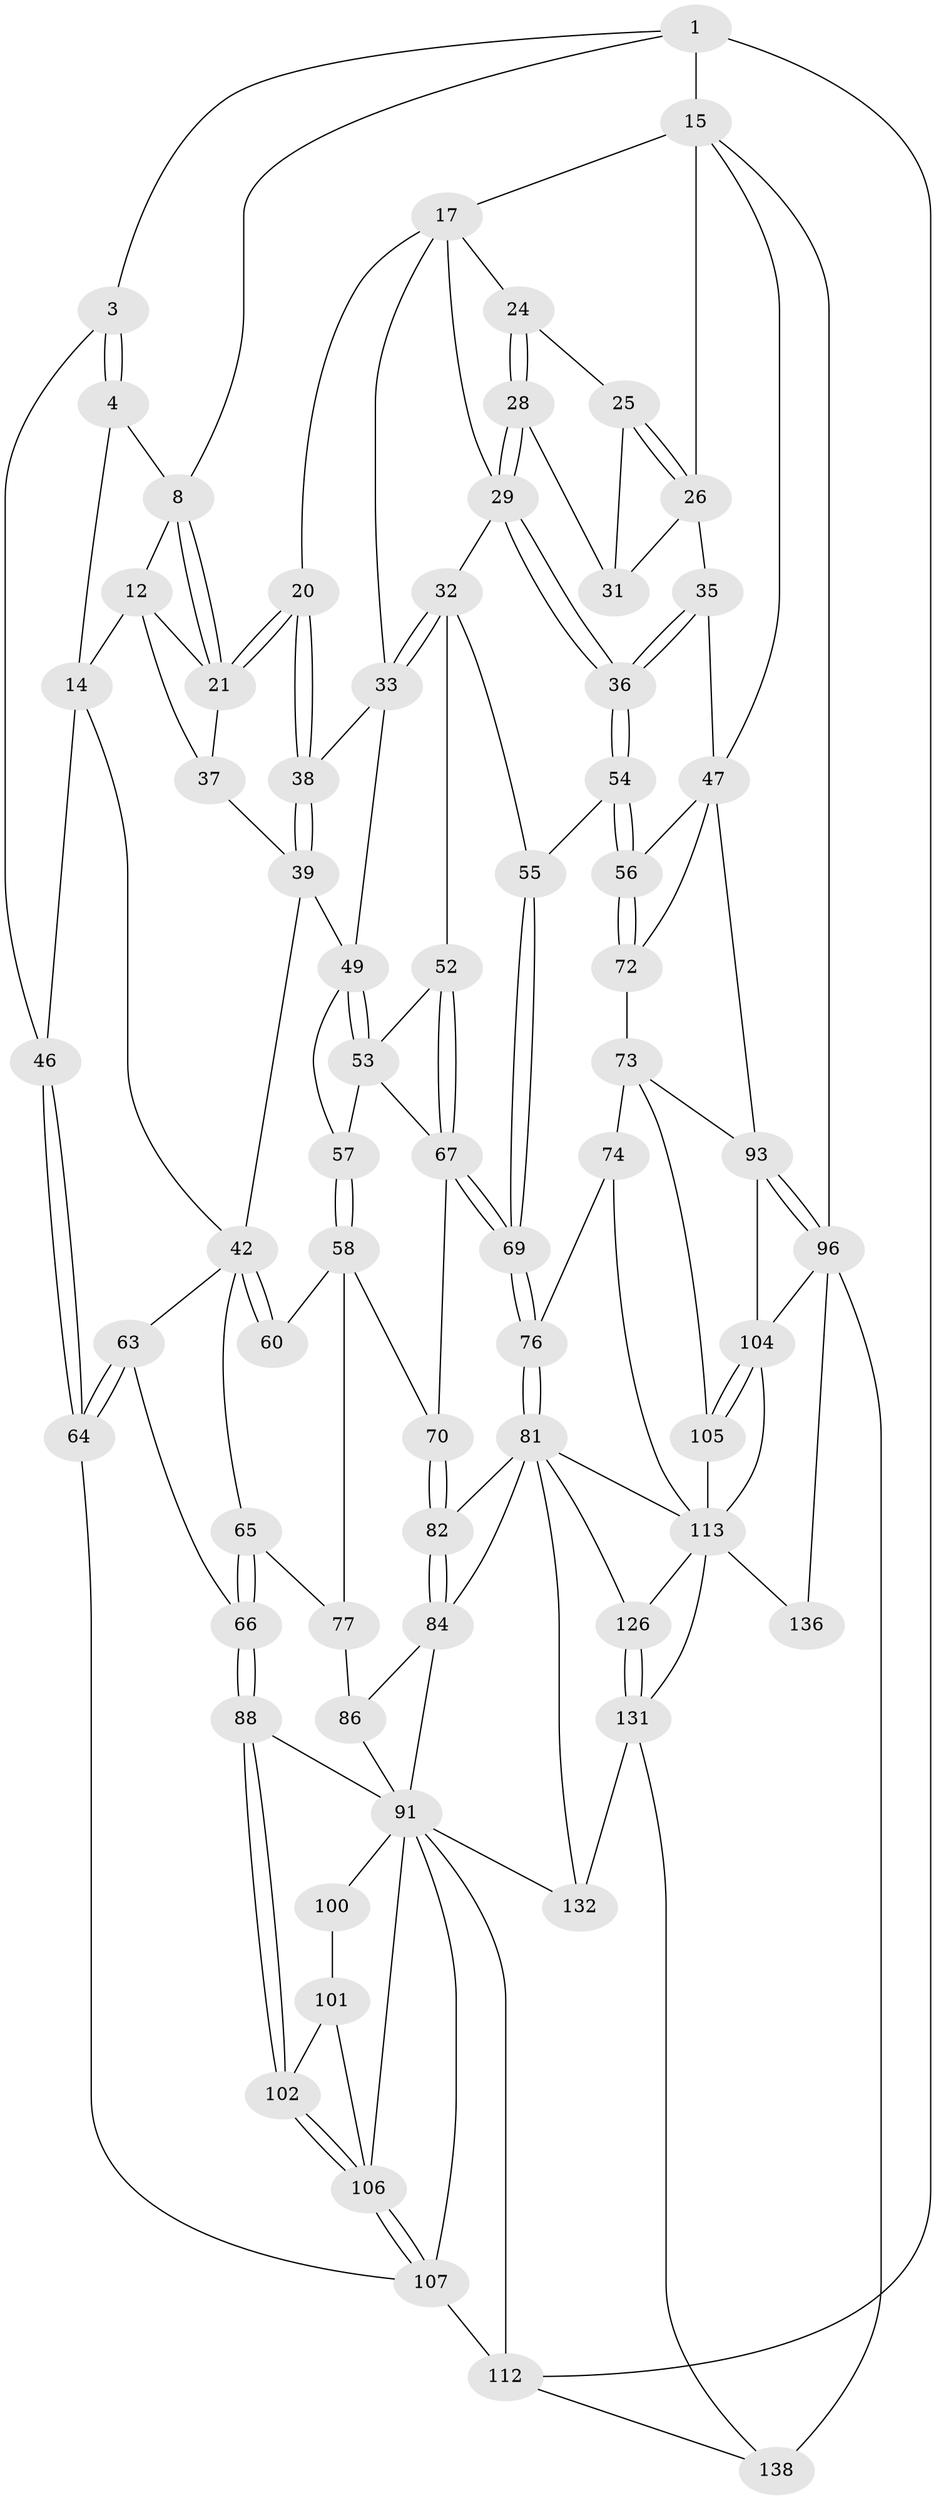 // original degree distribution, {3: 0.02158273381294964, 6: 0.2014388489208633, 5: 0.5683453237410072, 4: 0.20863309352517986}
// Generated by graph-tools (version 1.1) at 2025/17/03/09/25 04:17:04]
// undirected, 69 vertices, 158 edges
graph export_dot {
graph [start="1"]
  node [color=gray90,style=filled];
  1 [pos="+0.12693589659029253+0",super="+7+2"];
  3 [pos="+0+0.01764918990392815"];
  4 [pos="+0+0.07621729142256399",super="+5"];
  8 [pos="+0.45118856785591355+0",super="+9"];
  12 [pos="+0.2558004856744761+0.13519244860867125",super="+13"];
  14 [pos="+0.13395836755429208+0.21553701288294783",super="+23"];
  15 [pos="+0.6637590887592364+0",super="+16"];
  17 [pos="+0.7190329417326173+0",super="+18"];
  20 [pos="+0.4508589493416695+0.18144769143224618"];
  21 [pos="+0.43827714949845303+0.1701410911401653",super="+22"];
  24 [pos="+0.7438272236498661+0.007808720904443447"];
  25 [pos="+0.933476123700364+0.07395445481168493"];
  26 [pos="+1+0.11252410591255471",super="+34"];
  28 [pos="+0.8112012723904777+0.16760511214947252"];
  29 [pos="+0.7366021873930089+0.28494833158937244",super="+30"];
  31 [pos="+0.8812462331836268+0.20897516131503238"];
  32 [pos="+0.6150610774094795+0.30539810698879516",super="+51"];
  33 [pos="+0.5755297302011244+0.3042711413024373",super="+41"];
  35 [pos="+0.9004592633872279+0.270918748131053"];
  36 [pos="+0.7666356809530134+0.343131834928999"];
  37 [pos="+0.3091438419159732+0.2907569863390277"];
  38 [pos="+0.47130031519275994+0.28065310281353695"];
  39 [pos="+0.45566358454729733+0.3461568303578879",super="+40"];
  42 [pos="+0.30106718941714217+0.32648820197966344",super="+43"];
  46 [pos="+0+0.4157633692851304"];
  47 [pos="+1+0.3822499702106909",super="+83+48"];
  49 [pos="+0.5398682888714466+0.34653042984183674",super="+50"];
  52 [pos="+0.5853961711616924+0.4263018593657656"];
  53 [pos="+0.567931140536115+0.418599305969961",super="+61"];
  54 [pos="+0.7660707319361794+0.40603899746769084"];
  55 [pos="+0.7516069406660221+0.4124866957859824"];
  56 [pos="+0.8622545506433711+0.4641122314970118"];
  57 [pos="+0.45145718411554575+0.42379806220385097"];
  58 [pos="+0.41176915591443203+0.44684919752479",super="+59+71"];
  60 [pos="+0.3477493796194304+0.4412683445863104"];
  63 [pos="+0.037926978363044365+0.5268183123868072"];
  64 [pos="+0+0.49667702931665864"];
  65 [pos="+0.23395519076937682+0.4968215840319029"];
  66 [pos="+0.06146993218881269+0.5434840995362278"];
  67 [pos="+0.6163590643119664+0.48712828752855086",super="+68"];
  69 [pos="+0.6538159832068956+0.5060735297143606"];
  70 [pos="+0.5072120916370889+0.5551479538815489"];
  72 [pos="+0.883611986018981+0.5008996628227584"];
  73 [pos="+0.8758788736662055+0.5252093821253904",super="+95"];
  74 [pos="+0.7705830980439276+0.5849773471995104",super="+75"];
  76 [pos="+0.6782976674993193+0.6176433340198364"];
  77 [pos="+0.3466313936339953+0.4608392577043158",super="+80+78"];
  81 [pos="+0.5787517565403814+0.6643629366595528",super="+116"];
  82 [pos="+0.557512984108437+0.6579921428247357"];
  84 [pos="+0.4401913302217842+0.6913019767394627",super="+85"];
  86 [pos="+0.3752363462012545+0.6330482255444505",super="+87"];
  88 [pos="+0.06869559533484518+0.5515680068549695",super="+89"];
  91 [pos="+0.26506650172842233+0.665052304778676",super="+92+99"];
  93 [pos="+1+0.5977910117757366",super="+94"];
  96 [pos="+1+0.8484741477108584",super="+127"];
  100 [pos="+0.21125012204692684+0.7081435316299494"];
  101 [pos="+0.20714356963768235+0.7088271137782768"];
  102 [pos="+0.09290020479542568+0.6499320056818588"];
  104 [pos="+0.8449392038954016+0.7198710708396151",super="+123"];
  105 [pos="+0.8425546784072526+0.7087487986898829"];
  106 [pos="+0.1009367706019411+0.7474288822123583",super="+117"];
  107 [pos="+0+0.7762865563194915",super="+108"];
  112 [pos="+0+1",super="+134"];
  113 [pos="+0.6961214137256743+0.6437713829584163",super="+114"];
  126 [pos="+0.565716374192964+0.8934710679474148"];
  131 [pos="+0.6372592057005545+0.9401526417735366",super="+139"];
  132 [pos="+0.3154473412901741+1"];
  136 [pos="+0.7939168115136885+0.8853619920575109"];
  138 [pos="+0.8341428334459801+1"];
  1 -- 8;
  1 -- 15 [weight=2];
  1 -- 3;
  1 -- 112;
  3 -- 4;
  3 -- 4;
  3 -- 46;
  4 -- 14 [weight=2];
  4 -- 8 [weight=2];
  8 -- 21;
  8 -- 21;
  8 -- 12;
  12 -- 21;
  12 -- 37;
  12 -- 14;
  14 -- 46;
  14 -- 42;
  15 -- 17;
  15 -- 96;
  15 -- 26;
  15 -- 47;
  17 -- 24;
  17 -- 20;
  17 -- 29;
  17 -- 33;
  20 -- 21;
  20 -- 21;
  20 -- 38;
  20 -- 38;
  21 -- 37;
  24 -- 25;
  24 -- 28;
  24 -- 28;
  25 -- 26;
  25 -- 26;
  25 -- 31;
  26 -- 35;
  26 -- 31;
  28 -- 29;
  28 -- 29;
  28 -- 31;
  29 -- 36;
  29 -- 36;
  29 -- 32;
  32 -- 33;
  32 -- 33;
  32 -- 52;
  32 -- 55;
  33 -- 38;
  33 -- 49;
  35 -- 36;
  35 -- 36;
  35 -- 47;
  36 -- 54;
  36 -- 54;
  37 -- 39;
  38 -- 39;
  38 -- 39;
  39 -- 42;
  39 -- 49;
  42 -- 60 [weight=2];
  42 -- 60;
  42 -- 65;
  42 -- 63;
  46 -- 64;
  46 -- 64;
  47 -- 72;
  47 -- 93;
  47 -- 56;
  49 -- 53;
  49 -- 53;
  49 -- 57;
  52 -- 53;
  52 -- 67;
  52 -- 67;
  53 -- 57;
  53 -- 67;
  54 -- 55;
  54 -- 56;
  54 -- 56;
  55 -- 69;
  55 -- 69;
  56 -- 72;
  56 -- 72;
  57 -- 58;
  57 -- 58;
  58 -- 60;
  58 -- 77 [weight=2];
  58 -- 70;
  63 -- 64;
  63 -- 64;
  63 -- 66;
  64 -- 107;
  65 -- 66;
  65 -- 66;
  65 -- 77;
  66 -- 88;
  66 -- 88;
  67 -- 69;
  67 -- 69;
  67 -- 70;
  69 -- 76;
  69 -- 76;
  70 -- 82;
  70 -- 82;
  72 -- 73;
  73 -- 74 [weight=2];
  73 -- 105;
  73 -- 93;
  74 -- 113;
  74 -- 76;
  76 -- 81;
  76 -- 81;
  77 -- 86 [weight=2];
  81 -- 82;
  81 -- 84 [weight=2];
  81 -- 132;
  81 -- 126;
  81 -- 113;
  82 -- 84;
  82 -- 84;
  84 -- 86;
  84 -- 91;
  86 -- 91;
  88 -- 102;
  88 -- 102;
  88 -- 91 [weight=2];
  91 -- 100 [weight=2];
  91 -- 112;
  91 -- 132;
  91 -- 107 [weight=2];
  91 -- 106;
  93 -- 96 [weight=2];
  93 -- 96;
  93 -- 104;
  96 -- 138 [weight=2];
  96 -- 136 [weight=2];
  96 -- 104;
  100 -- 101;
  101 -- 102;
  101 -- 106;
  102 -- 106;
  102 -- 106;
  104 -- 105;
  104 -- 105;
  104 -- 113;
  105 -- 113;
  106 -- 107;
  106 -- 107;
  107 -- 112 [weight=2];
  112 -- 138;
  113 -- 131;
  113 -- 136;
  113 -- 126;
  126 -- 131;
  126 -- 131;
  131 -- 138;
  131 -- 132;
}
